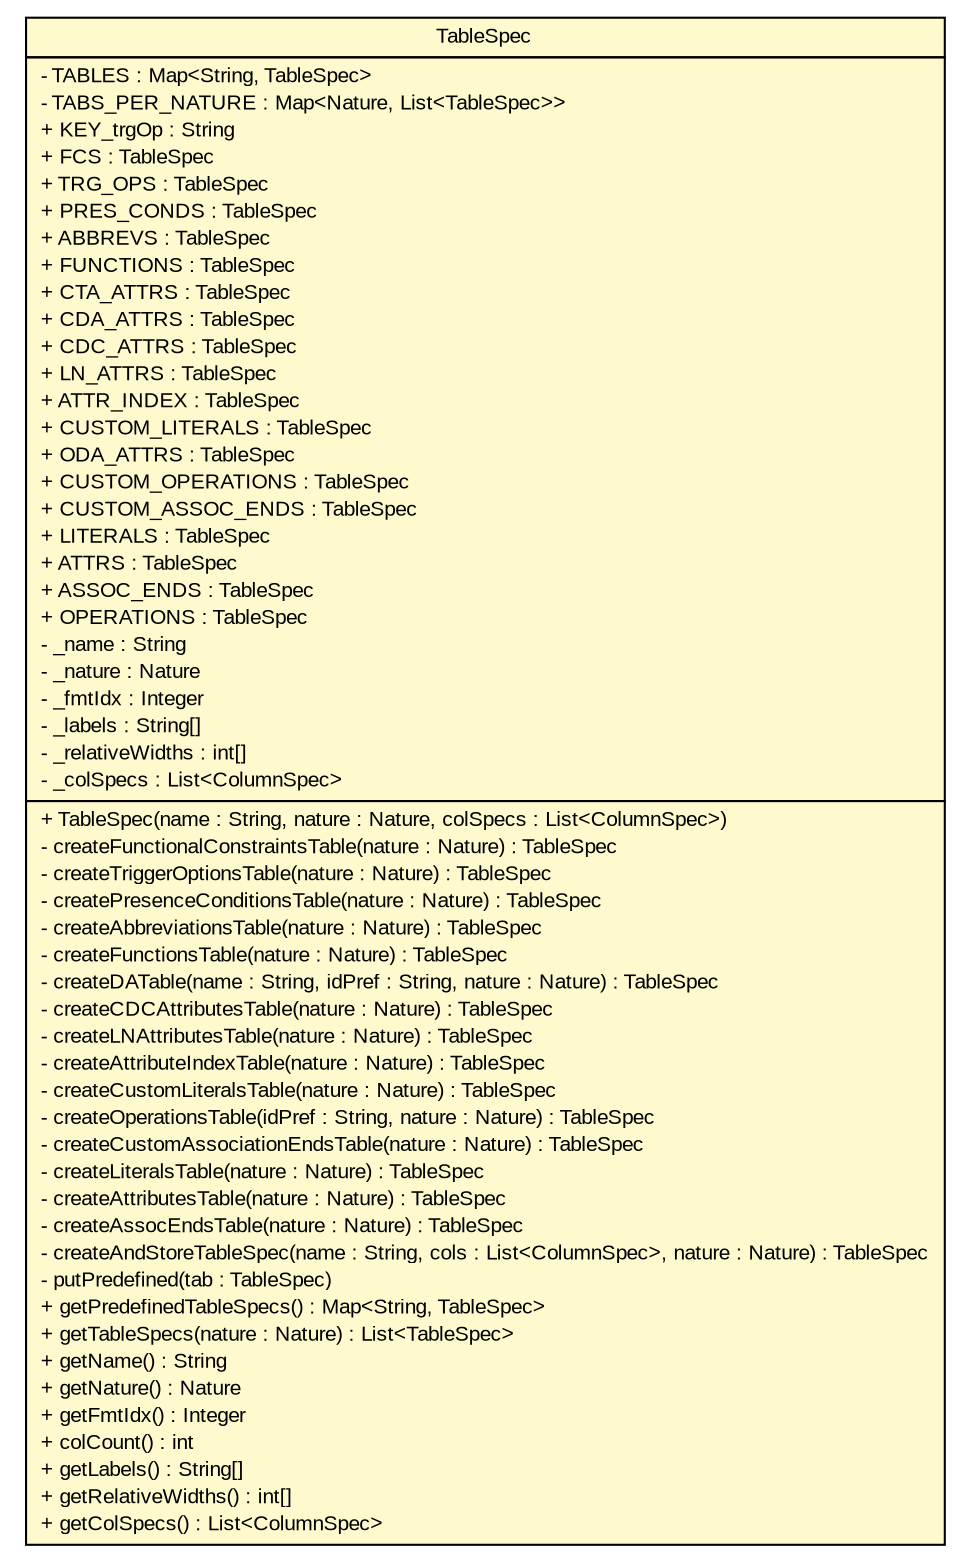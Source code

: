 #!/usr/local/bin/dot
#
# Class diagram 
# Generated by UMLGraph version R5_6_6-6-g3bdff0 (http://www.umlgraph.org/)
#

digraph G {
	edge [fontname="arial",fontsize=10,labelfontname="arial",labelfontsize=10];
	node [fontname="arial",fontsize=10,shape=plaintext];
	nodesep=0.25;
	ranksep=0.5;
	// org.tanjakostic.jcleancim.docgen.collector.TableSpec
	c177480 [label=<<table title="org.tanjakostic.jcleancim.docgen.collector.TableSpec" border="0" cellborder="1" cellspacing="0" cellpadding="2" port="p" bgcolor="lemonChiffon" href="./TableSpec.html">
		<tr><td><table border="0" cellspacing="0" cellpadding="1">
<tr><td align="center" balign="center"> TableSpec </td></tr>
		</table></td></tr>
		<tr><td><table border="0" cellspacing="0" cellpadding="1">
<tr><td align="left" balign="left"> - TABLES : Map&lt;String, TableSpec&gt; </td></tr>
<tr><td align="left" balign="left"> - TABS_PER_NATURE : Map&lt;Nature, List&lt;TableSpec&gt;&gt; </td></tr>
<tr><td align="left" balign="left"> + KEY_trgOp : String </td></tr>
<tr><td align="left" balign="left"> + FCS : TableSpec </td></tr>
<tr><td align="left" balign="left"> + TRG_OPS : TableSpec </td></tr>
<tr><td align="left" balign="left"> + PRES_CONDS : TableSpec </td></tr>
<tr><td align="left" balign="left"> + ABBREVS : TableSpec </td></tr>
<tr><td align="left" balign="left"> + FUNCTIONS : TableSpec </td></tr>
<tr><td align="left" balign="left"> + CTA_ATTRS : TableSpec </td></tr>
<tr><td align="left" balign="left"> + CDA_ATTRS : TableSpec </td></tr>
<tr><td align="left" balign="left"> + CDC_ATTRS : TableSpec </td></tr>
<tr><td align="left" balign="left"> + LN_ATTRS : TableSpec </td></tr>
<tr><td align="left" balign="left"> + ATTR_INDEX : TableSpec </td></tr>
<tr><td align="left" balign="left"> + CUSTOM_LITERALS : TableSpec </td></tr>
<tr><td align="left" balign="left"> + ODA_ATTRS : TableSpec </td></tr>
<tr><td align="left" balign="left"> + CUSTOM_OPERATIONS : TableSpec </td></tr>
<tr><td align="left" balign="left"> + CUSTOM_ASSOC_ENDS : TableSpec </td></tr>
<tr><td align="left" balign="left"> + LITERALS : TableSpec </td></tr>
<tr><td align="left" balign="left"> + ATTRS : TableSpec </td></tr>
<tr><td align="left" balign="left"> + ASSOC_ENDS : TableSpec </td></tr>
<tr><td align="left" balign="left"> + OPERATIONS : TableSpec </td></tr>
<tr><td align="left" balign="left"> - _name : String </td></tr>
<tr><td align="left" balign="left"> - _nature : Nature </td></tr>
<tr><td align="left" balign="left"> - _fmtIdx : Integer </td></tr>
<tr><td align="left" balign="left"> - _labels : String[] </td></tr>
<tr><td align="left" balign="left"> - _relativeWidths : int[] </td></tr>
<tr><td align="left" balign="left"> - _colSpecs : List&lt;ColumnSpec&gt; </td></tr>
		</table></td></tr>
		<tr><td><table border="0" cellspacing="0" cellpadding="1">
<tr><td align="left" balign="left"> + TableSpec(name : String, nature : Nature, colSpecs : List&lt;ColumnSpec&gt;) </td></tr>
<tr><td align="left" balign="left"> - createFunctionalConstraintsTable(nature : Nature) : TableSpec </td></tr>
<tr><td align="left" balign="left"> - createTriggerOptionsTable(nature : Nature) : TableSpec </td></tr>
<tr><td align="left" balign="left"> - createPresenceConditionsTable(nature : Nature) : TableSpec </td></tr>
<tr><td align="left" balign="left"> - createAbbreviationsTable(nature : Nature) : TableSpec </td></tr>
<tr><td align="left" balign="left"> - createFunctionsTable(nature : Nature) : TableSpec </td></tr>
<tr><td align="left" balign="left"> - createDATable(name : String, idPref : String, nature : Nature) : TableSpec </td></tr>
<tr><td align="left" balign="left"> - createCDCAttributesTable(nature : Nature) : TableSpec </td></tr>
<tr><td align="left" balign="left"> - createLNAttributesTable(nature : Nature) : TableSpec </td></tr>
<tr><td align="left" balign="left"> - createAttributeIndexTable(nature : Nature) : TableSpec </td></tr>
<tr><td align="left" balign="left"> - createCustomLiteralsTable(nature : Nature) : TableSpec </td></tr>
<tr><td align="left" balign="left"> - createOperationsTable(idPref : String, nature : Nature) : TableSpec </td></tr>
<tr><td align="left" balign="left"> - createCustomAssociationEndsTable(nature : Nature) : TableSpec </td></tr>
<tr><td align="left" balign="left"> - createLiteralsTable(nature : Nature) : TableSpec </td></tr>
<tr><td align="left" balign="left"> - createAttributesTable(nature : Nature) : TableSpec </td></tr>
<tr><td align="left" balign="left"> - createAssocEndsTable(nature : Nature) : TableSpec </td></tr>
<tr><td align="left" balign="left"> - createAndStoreTableSpec(name : String, cols : List&lt;ColumnSpec&gt;, nature : Nature) : TableSpec </td></tr>
<tr><td align="left" balign="left"> - putPredefined(tab : TableSpec) </td></tr>
<tr><td align="left" balign="left"> + getPredefinedTableSpecs() : Map&lt;String, TableSpec&gt; </td></tr>
<tr><td align="left" balign="left"> + getTableSpecs(nature : Nature) : List&lt;TableSpec&gt; </td></tr>
<tr><td align="left" balign="left"> + getName() : String </td></tr>
<tr><td align="left" balign="left"> + getNature() : Nature </td></tr>
<tr><td align="left" balign="left"> + getFmtIdx() : Integer </td></tr>
<tr><td align="left" balign="left"> + colCount() : int </td></tr>
<tr><td align="left" balign="left"> + getLabels() : String[] </td></tr>
<tr><td align="left" balign="left"> + getRelativeWidths() : int[] </td></tr>
<tr><td align="left" balign="left"> + getColSpecs() : List&lt;ColumnSpec&gt; </td></tr>
		</table></td></tr>
		</table>>, URL="./TableSpec.html", fontname="arial", fontcolor="black", fontsize=10.0];
}

